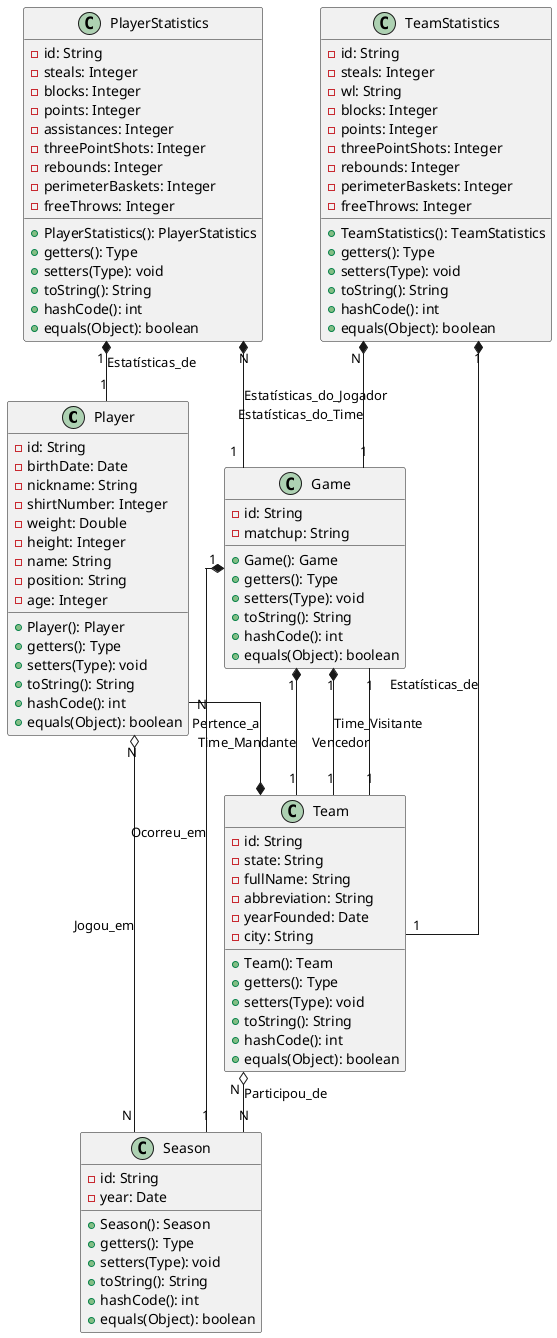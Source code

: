 @startuml
skinparam linetype ortho

class Player {
    - id: String
    - birthDate: Date
    - nickname: String
    - shirtNumber: Integer
    - weight: Double
    - height: Integer
    - name: String
    - position: String
    - age: Integer

    + Player(): Player
    + getters(): Type
    + setters(Type): void
    + toString(): String
    + hashCode(): int
    + equals(Object): boolean
}

class Team {
    - id: String
    - state: String
    - fullName: String
    - abbreviation: String
    - yearFounded: Date
    - city: String

    + Team(): Team
    + getters(): Type
    + setters(Type): void
    + toString(): String
    + hashCode(): int
    + equals(Object): boolean
}

class Game {
    - id: String
    - matchup: String

    + Game(): Game
    + getters(): Type
    + setters(Type): void
    + toString(): String
    + hashCode(): int
    + equals(Object): boolean
}

class Season {
    - id: String
    - year: Date

    + Season(): Season
    + getters(): Type
    + setters(Type): void
    + toString(): String
    + hashCode(): int
    + equals(Object): boolean
}

class PlayerStatistics {
    - id: String
    - steals: Integer
    - blocks: Integer
    - points: Integer
    - assistances: Integer
    - threePointShots: Integer
    - rebounds: Integer
    - perimeterBaskets: Integer
    - freeThrows: Integer

    + PlayerStatistics(): PlayerStatistics
    + getters(): Type
    + setters(Type): void
    + toString(): String
    + hashCode(): int
    + equals(Object): boolean
}

class TeamStatistics {
    - id: String
    - steals: Integer
    - wl: String
    - blocks: Integer
    - points: Integer
    - threePointShots: Integer
    - rebounds: Integer
    - perimeterBaskets: Integer
    - freeThrows: Integer

    + TeamStatistics(): TeamStatistics
    + getters(): Type
    + setters(Type): void
    + toString(): String
    + hashCode(): int
    + equals(Object): boolean
}

Player "N" o-- "N" Season : Jogou_em
Team "N" o-- "N" Season : Participou_de
Player "N" --* Team : Pertence_a
Game "1" *-- "1" Season : Ocorreu_em
Game "1" *-- "1" Team : Time_Mandante
Game "1" *-- "1" Team : Time_Visitante
Game "1" -- "1" Team : Vencedor
PlayerStatistics "N" *-- "1" Game : Estatísticas_do_Jogador
PlayerStatistics "1" *-- "1" Player : Estatísticas_de
TeamStatistics "N" *-- "1" Game : Estatísticas_do_Time
TeamStatistics "1" *-- "1" Team : Estatísticas_de
@enduml
